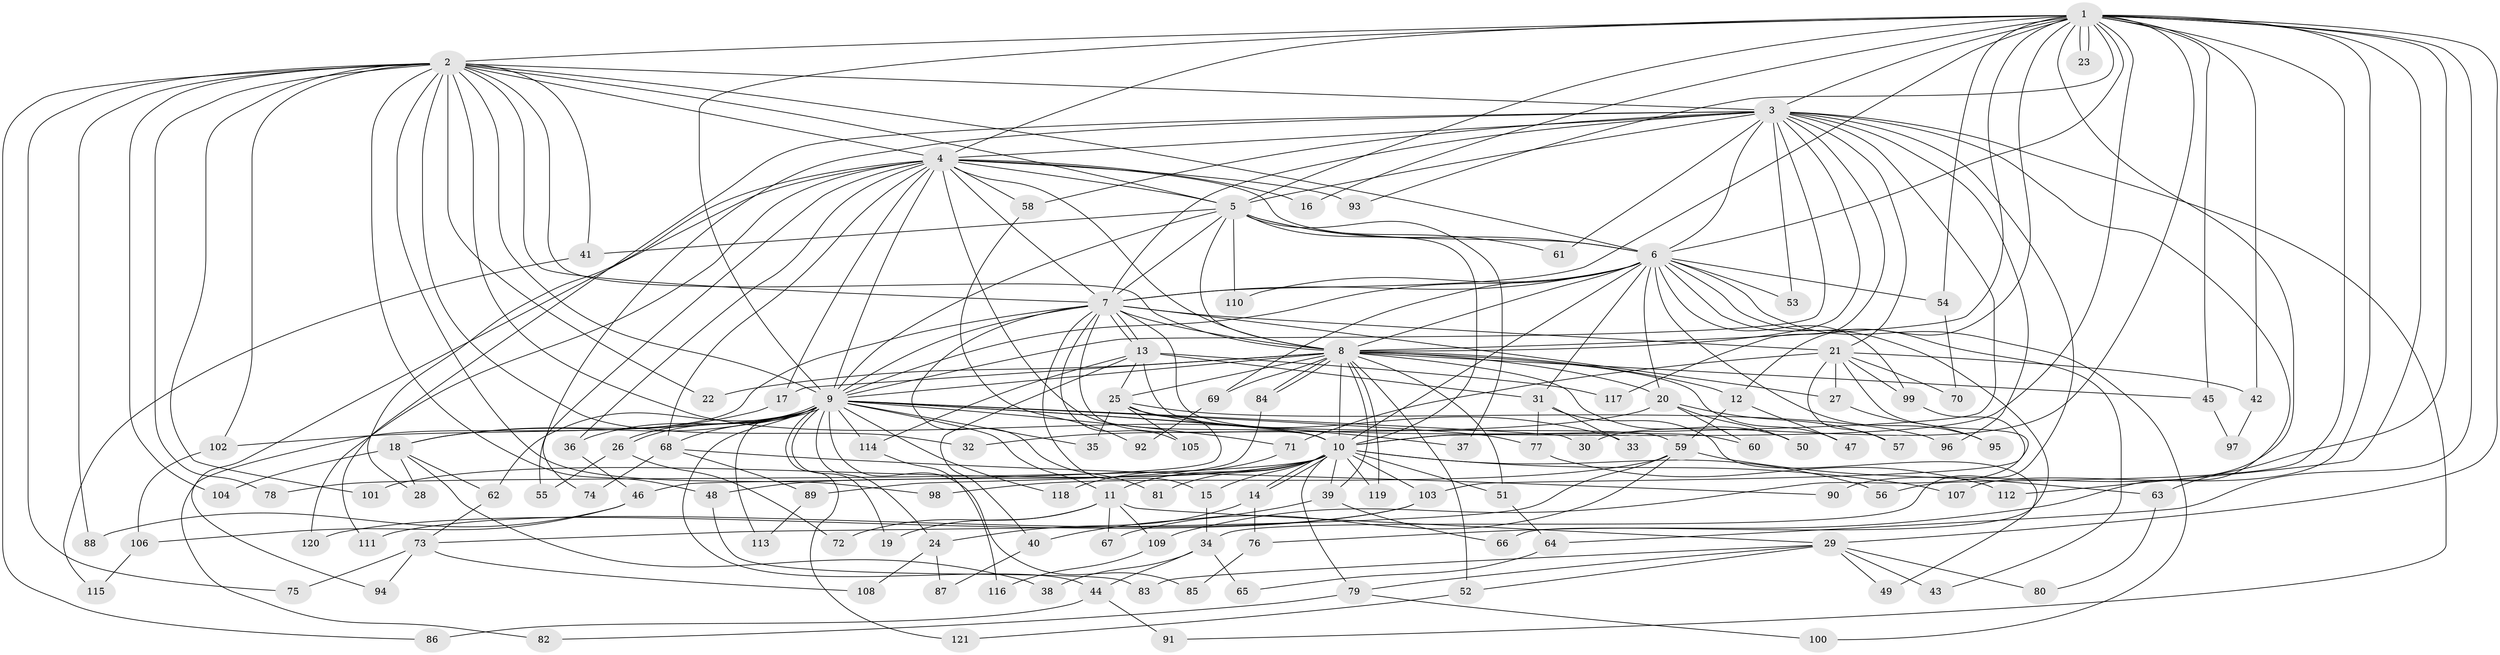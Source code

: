 // coarse degree distribution, {33: 0.016666666666666666, 25: 0.016666666666666666, 17: 0.03333333333333333, 11: 0.03333333333333333, 13: 0.03333333333333333, 19: 0.016666666666666666, 15: 0.016666666666666666, 10: 0.016666666666666666, 7: 0.016666666666666666, 3: 0.23333333333333334, 2: 0.36666666666666664, 6: 0.05, 4: 0.1, 1: 0.016666666666666666, 5: 0.03333333333333333}
// Generated by graph-tools (version 1.1) at 2025/17/03/04/25 18:17:45]
// undirected, 121 vertices, 267 edges
graph export_dot {
graph [start="1"]
  node [color=gray90,style=filled];
  1;
  2;
  3;
  4;
  5;
  6;
  7;
  8;
  9;
  10;
  11;
  12;
  13;
  14;
  15;
  16;
  17;
  18;
  19;
  20;
  21;
  22;
  23;
  24;
  25;
  26;
  27;
  28;
  29;
  30;
  31;
  32;
  33;
  34;
  35;
  36;
  37;
  38;
  39;
  40;
  41;
  42;
  43;
  44;
  45;
  46;
  47;
  48;
  49;
  50;
  51;
  52;
  53;
  54;
  55;
  56;
  57;
  58;
  59;
  60;
  61;
  62;
  63;
  64;
  65;
  66;
  67;
  68;
  69;
  70;
  71;
  72;
  73;
  74;
  75;
  76;
  77;
  78;
  79;
  80;
  81;
  82;
  83;
  84;
  85;
  86;
  87;
  88;
  89;
  90;
  91;
  92;
  93;
  94;
  95;
  96;
  97;
  98;
  99;
  100;
  101;
  102;
  103;
  104;
  105;
  106;
  107;
  108;
  109;
  110;
  111;
  112;
  113;
  114;
  115;
  116;
  117;
  118;
  119;
  120;
  121;
  1 -- 2;
  1 -- 3;
  1 -- 4;
  1 -- 5;
  1 -- 6;
  1 -- 7;
  1 -- 8;
  1 -- 9;
  1 -- 10;
  1 -- 12;
  1 -- 16;
  1 -- 23;
  1 -- 23;
  1 -- 29;
  1 -- 30;
  1 -- 42;
  1 -- 45;
  1 -- 54;
  1 -- 56;
  1 -- 63;
  1 -- 64;
  1 -- 90;
  1 -- 93;
  1 -- 107;
  1 -- 112;
  2 -- 3;
  2 -- 4;
  2 -- 5;
  2 -- 6;
  2 -- 7;
  2 -- 8;
  2 -- 9;
  2 -- 10;
  2 -- 22;
  2 -- 32;
  2 -- 41;
  2 -- 48;
  2 -- 75;
  2 -- 78;
  2 -- 86;
  2 -- 88;
  2 -- 98;
  2 -- 101;
  2 -- 102;
  2 -- 104;
  3 -- 4;
  3 -- 5;
  3 -- 6;
  3 -- 7;
  3 -- 8;
  3 -- 9;
  3 -- 10;
  3 -- 21;
  3 -- 34;
  3 -- 53;
  3 -- 58;
  3 -- 61;
  3 -- 74;
  3 -- 76;
  3 -- 91;
  3 -- 96;
  3 -- 111;
  3 -- 117;
  4 -- 5;
  4 -- 6;
  4 -- 7;
  4 -- 8;
  4 -- 9;
  4 -- 10;
  4 -- 16;
  4 -- 17;
  4 -- 28;
  4 -- 36;
  4 -- 55;
  4 -- 58;
  4 -- 68;
  4 -- 93;
  4 -- 94;
  4 -- 120;
  5 -- 6;
  5 -- 7;
  5 -- 8;
  5 -- 9;
  5 -- 10;
  5 -- 37;
  5 -- 41;
  5 -- 61;
  5 -- 110;
  6 -- 7;
  6 -- 8;
  6 -- 9;
  6 -- 10;
  6 -- 20;
  6 -- 31;
  6 -- 43;
  6 -- 53;
  6 -- 54;
  6 -- 66;
  6 -- 69;
  6 -- 95;
  6 -- 99;
  6 -- 100;
  6 -- 110;
  7 -- 8;
  7 -- 9;
  7 -- 10;
  7 -- 13;
  7 -- 13;
  7 -- 15;
  7 -- 21;
  7 -- 27;
  7 -- 60;
  7 -- 81;
  7 -- 82;
  7 -- 105;
  8 -- 9;
  8 -- 10;
  8 -- 12;
  8 -- 17;
  8 -- 20;
  8 -- 22;
  8 -- 25;
  8 -- 39;
  8 -- 45;
  8 -- 47;
  8 -- 50;
  8 -- 51;
  8 -- 52;
  8 -- 69;
  8 -- 84;
  8 -- 84;
  8 -- 119;
  9 -- 10;
  9 -- 11;
  9 -- 18;
  9 -- 19;
  9 -- 24;
  9 -- 26;
  9 -- 26;
  9 -- 30;
  9 -- 35;
  9 -- 36;
  9 -- 37;
  9 -- 44;
  9 -- 62;
  9 -- 68;
  9 -- 71;
  9 -- 77;
  9 -- 85;
  9 -- 102;
  9 -- 113;
  9 -- 114;
  9 -- 118;
  9 -- 121;
  10 -- 11;
  10 -- 14;
  10 -- 14;
  10 -- 15;
  10 -- 39;
  10 -- 48;
  10 -- 51;
  10 -- 56;
  10 -- 78;
  10 -- 79;
  10 -- 81;
  10 -- 101;
  10 -- 103;
  10 -- 107;
  10 -- 119;
  11 -- 19;
  11 -- 29;
  11 -- 67;
  11 -- 72;
  11 -- 109;
  12 -- 47;
  12 -- 59;
  13 -- 25;
  13 -- 31;
  13 -- 40;
  13 -- 59;
  13 -- 114;
  13 -- 117;
  14 -- 24;
  14 -- 76;
  15 -- 34;
  17 -- 18;
  18 -- 28;
  18 -- 38;
  18 -- 62;
  18 -- 104;
  20 -- 32;
  20 -- 50;
  20 -- 57;
  20 -- 60;
  21 -- 27;
  21 -- 42;
  21 -- 57;
  21 -- 70;
  21 -- 71;
  21 -- 99;
  21 -- 109;
  24 -- 87;
  24 -- 108;
  25 -- 33;
  25 -- 35;
  25 -- 46;
  25 -- 96;
  25 -- 105;
  26 -- 55;
  26 -- 72;
  27 -- 95;
  29 -- 43;
  29 -- 49;
  29 -- 52;
  29 -- 79;
  29 -- 80;
  29 -- 83;
  31 -- 33;
  31 -- 49;
  31 -- 77;
  34 -- 38;
  34 -- 44;
  34 -- 65;
  36 -- 46;
  39 -- 40;
  39 -- 66;
  40 -- 87;
  41 -- 115;
  42 -- 97;
  44 -- 86;
  44 -- 91;
  45 -- 97;
  46 -- 88;
  46 -- 106;
  48 -- 83;
  51 -- 64;
  52 -- 121;
  54 -- 70;
  58 -- 92;
  59 -- 63;
  59 -- 67;
  59 -- 73;
  59 -- 98;
  62 -- 73;
  63 -- 80;
  64 -- 65;
  68 -- 74;
  68 -- 89;
  68 -- 90;
  69 -- 92;
  71 -- 118;
  73 -- 75;
  73 -- 94;
  73 -- 108;
  76 -- 85;
  77 -- 112;
  79 -- 82;
  79 -- 100;
  84 -- 89;
  89 -- 113;
  99 -- 103;
  102 -- 106;
  103 -- 111;
  103 -- 120;
  106 -- 115;
  109 -- 116;
  114 -- 116;
}
